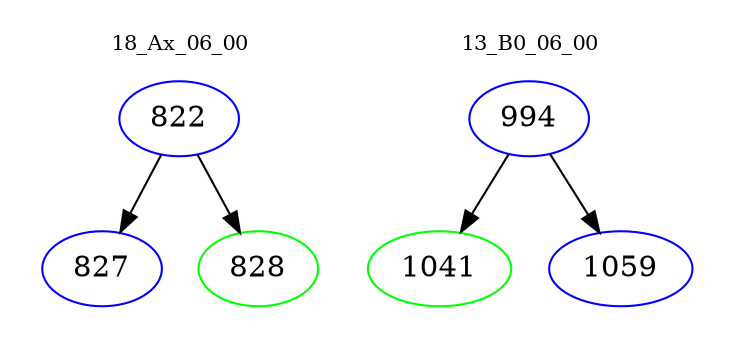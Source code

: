 digraph{
subgraph cluster_0 {
color = white
label = "18_Ax_06_00";
fontsize=10;
T0_822 [label="822", color="blue"]
T0_822 -> T0_827 [color="black"]
T0_827 [label="827", color="blue"]
T0_822 -> T0_828 [color="black"]
T0_828 [label="828", color="green"]
}
subgraph cluster_1 {
color = white
label = "13_B0_06_00";
fontsize=10;
T1_994 [label="994", color="blue"]
T1_994 -> T1_1041 [color="black"]
T1_1041 [label="1041", color="green"]
T1_994 -> T1_1059 [color="black"]
T1_1059 [label="1059", color="blue"]
}
}
